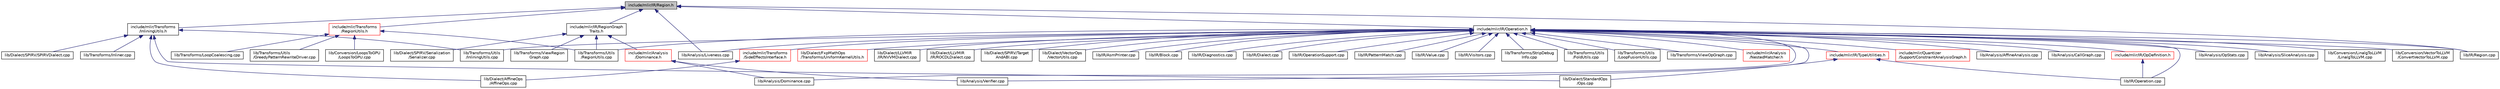 digraph "include/mlir/IR/Region.h"
{
  bgcolor="transparent";
  edge [fontname="Helvetica",fontsize="10",labelfontname="Helvetica",labelfontsize="10"];
  node [fontname="Helvetica",fontsize="10",shape=record];
  Node36 [label="include/mlir/IR/Region.h",height=0.2,width=0.4,color="black", fillcolor="grey75", style="filled", fontcolor="black"];
  Node36 -> Node37 [dir="back",color="midnightblue",fontsize="10",style="solid",fontname="Helvetica"];
  Node37 [label="include/mlir/IR/Operation.h",height=0.2,width=0.4,color="black",URL="$Operation_8h.html"];
  Node37 -> Node38 [dir="back",color="midnightblue",fontsize="10",style="solid",fontname="Helvetica"];
  Node38 [label="include/mlir/Analysis\l/NestedMatcher.h",height=0.2,width=0.4,color="red",URL="$NestedMatcher_8h.html"];
  Node37 -> Node42 [dir="back",color="midnightblue",fontsize="10",style="solid",fontname="Helvetica"];
  Node42 [label="include/mlir/IR/OpDefinition.h",height=0.2,width=0.4,color="red",URL="$OpDefinition_8h.html"];
  Node42 -> Node190 [dir="back",color="midnightblue",fontsize="10",style="solid",fontname="Helvetica"];
  Node190 [label="lib/IR/Operation.cpp",height=0.2,width=0.4,color="black",URL="$Operation_8cpp.html"];
  Node37 -> Node260 [dir="back",color="midnightblue",fontsize="10",style="solid",fontname="Helvetica"];
  Node260 [label="include/mlir/IR/TypeUtilities.h",height=0.2,width=0.4,color="red",URL="$TypeUtilities_8h.html"];
  Node260 -> Node109 [dir="back",color="midnightblue",fontsize="10",style="solid",fontname="Helvetica"];
  Node109 [label="lib/Dialect/StandardOps\l/Ops.cpp",height=0.2,width=0.4,color="black",URL="$Ops_8cpp.html"];
  Node260 -> Node190 [dir="back",color="midnightblue",fontsize="10",style="solid",fontname="Helvetica"];
  Node37 -> Node176 [dir="back",color="midnightblue",fontsize="10",style="solid",fontname="Helvetica"];
  Node176 [label="include/mlir/Quantizer\l/Support/ConstraintAnalysisGraph.h",height=0.2,width=0.4,color="red",URL="$ConstraintAnalysisGraph_8h.html"];
  Node37 -> Node262 [dir="back",color="midnightblue",fontsize="10",style="solid",fontname="Helvetica"];
  Node262 [label="include/mlir/Transforms\l/SideEffectsInterface.h",height=0.2,width=0.4,color="red",URL="$SideEffectsInterface_8h.html"];
  Node262 -> Node98 [dir="back",color="midnightblue",fontsize="10",style="solid",fontname="Helvetica"];
  Node98 [label="lib/Dialect/AffineOps\l/AffineOps.cpp",height=0.2,width=0.4,color="black",URL="$AffineOps_8cpp.html"];
  Node37 -> Node45 [dir="back",color="midnightblue",fontsize="10",style="solid",fontname="Helvetica"];
  Node45 [label="lib/Analysis/AffineAnalysis.cpp",height=0.2,width=0.4,color="black",URL="$AffineAnalysis_8cpp.html"];
  Node37 -> Node192 [dir="back",color="midnightblue",fontsize="10",style="solid",fontname="Helvetica"];
  Node192 [label="lib/Analysis/CallGraph.cpp",height=0.2,width=0.4,color="black",URL="$CallGraph_8cpp.html"];
  Node37 -> Node263 [dir="back",color="midnightblue",fontsize="10",style="solid",fontname="Helvetica"];
  Node263 [label="lib/Analysis/Dominance.cpp",height=0.2,width=0.4,color="black",URL="$Dominance_8cpp.html"];
  Node37 -> Node264 [dir="back",color="midnightblue",fontsize="10",style="solid",fontname="Helvetica"];
  Node264 [label="lib/Analysis/Liveness.cpp",height=0.2,width=0.4,color="black",URL="$Liveness_8cpp.html"];
  Node37 -> Node156 [dir="back",color="midnightblue",fontsize="10",style="solid",fontname="Helvetica"];
  Node156 [label="lib/Analysis/OpStats.cpp",height=0.2,width=0.4,color="black",URL="$OpStats_8cpp.html"];
  Node37 -> Node183 [dir="back",color="midnightblue",fontsize="10",style="solid",fontname="Helvetica"];
  Node183 [label="lib/Analysis/SliceAnalysis.cpp",height=0.2,width=0.4,color="black",URL="$SliceAnalysis_8cpp.html"];
  Node37 -> Node265 [dir="back",color="midnightblue",fontsize="10",style="solid",fontname="Helvetica"];
  Node265 [label="lib/Analysis/Verifier.cpp",height=0.2,width=0.4,color="black",URL="$Verifier_8cpp.html"];
  Node37 -> Node81 [dir="back",color="midnightblue",fontsize="10",style="solid",fontname="Helvetica"];
  Node81 [label="lib/Conversion/LinalgToLLVM\l/LinalgToLLVM.cpp",height=0.2,width=0.4,color="black",URL="$LinalgToLLVM_8cpp.html"];
  Node37 -> Node97 [dir="back",color="midnightblue",fontsize="10",style="solid",fontname="Helvetica"];
  Node97 [label="lib/Conversion/VectorToLLVM\l/ConvertVectorToLLVM.cpp",height=0.2,width=0.4,color="black",URL="$ConvertVectorToLLVM_8cpp.html"];
  Node37 -> Node211 [dir="back",color="midnightblue",fontsize="10",style="solid",fontname="Helvetica"];
  Node211 [label="lib/Dialect/FxpMathOps\l/Transforms/UniformKernelUtils.h",height=0.2,width=0.4,color="red",URL="$UniformKernelUtils_8h.html"];
  Node37 -> Node130 [dir="back",color="midnightblue",fontsize="10",style="solid",fontname="Helvetica"];
  Node130 [label="lib/Dialect/LLVMIR\l/IR/NVVMDialect.cpp",height=0.2,width=0.4,color="black",URL="$NVVMDialect_8cpp.html"];
  Node37 -> Node131 [dir="back",color="midnightblue",fontsize="10",style="solid",fontname="Helvetica"];
  Node131 [label="lib/Dialect/LLVMIR\l/IR/ROCDLDialect.cpp",height=0.2,width=0.4,color="black",URL="$ROCDLDialect_8cpp.html"];
  Node37 -> Node241 [dir="back",color="midnightblue",fontsize="10",style="solid",fontname="Helvetica"];
  Node241 [label="lib/Dialect/SPIRV/Target\lAndABI.cpp",height=0.2,width=0.4,color="black",URL="$TargetAndABI_8cpp.html"];
  Node37 -> Node112 [dir="back",color="midnightblue",fontsize="10",style="solid",fontname="Helvetica"];
  Node112 [label="lib/Dialect/VectorOps\l/VectorUtils.cpp",height=0.2,width=0.4,color="black",URL="$VectorUtils_8cpp.html"];
  Node37 -> Node186 [dir="back",color="midnightblue",fontsize="10",style="solid",fontname="Helvetica"];
  Node186 [label="lib/IR/AsmPrinter.cpp",height=0.2,width=0.4,color="black",URL="$AsmPrinter_8cpp.html"];
  Node37 -> Node242 [dir="back",color="midnightblue",fontsize="10",style="solid",fontname="Helvetica"];
  Node242 [label="lib/IR/Block.cpp",height=0.2,width=0.4,color="black",URL="$Block_8cpp.html"];
  Node37 -> Node266 [dir="back",color="midnightblue",fontsize="10",style="solid",fontname="Helvetica"];
  Node266 [label="lib/IR/Diagnostics.cpp",height=0.2,width=0.4,color="black",URL="$Diagnostics_8cpp.html"];
  Node37 -> Node252 [dir="back",color="midnightblue",fontsize="10",style="solid",fontname="Helvetica"];
  Node252 [label="lib/IR/Dialect.cpp",height=0.2,width=0.4,color="black",URL="$IR_2Dialect_8cpp.html"];
  Node37 -> Node190 [dir="back",color="midnightblue",fontsize="10",style="solid",fontname="Helvetica"];
  Node37 -> Node267 [dir="back",color="midnightblue",fontsize="10",style="solid",fontname="Helvetica"];
  Node267 [label="lib/IR/OperationSupport.cpp",height=0.2,width=0.4,color="black",URL="$OperationSupport_8cpp.html"];
  Node37 -> Node239 [dir="back",color="midnightblue",fontsize="10",style="solid",fontname="Helvetica"];
  Node239 [label="lib/IR/PatternMatch.cpp",height=0.2,width=0.4,color="black",URL="$PatternMatch_8cpp.html"];
  Node37 -> Node268 [dir="back",color="midnightblue",fontsize="10",style="solid",fontname="Helvetica"];
  Node268 [label="lib/IR/Region.cpp",height=0.2,width=0.4,color="black",URL="$Region_8cpp.html"];
  Node37 -> Node269 [dir="back",color="midnightblue",fontsize="10",style="solid",fontname="Helvetica"];
  Node269 [label="lib/IR/Value.cpp",height=0.2,width=0.4,color="black",URL="$Value_8cpp.html"];
  Node37 -> Node270 [dir="back",color="midnightblue",fontsize="10",style="solid",fontname="Helvetica"];
  Node270 [label="lib/IR/Visitors.cpp",height=0.2,width=0.4,color="black",URL="$Visitors_8cpp.html"];
  Node37 -> Node172 [dir="back",color="midnightblue",fontsize="10",style="solid",fontname="Helvetica"];
  Node172 [label="lib/Transforms/StripDebug\lInfo.cpp",height=0.2,width=0.4,color="black",URL="$StripDebugInfo_8cpp.html"];
  Node37 -> Node115 [dir="back",color="midnightblue",fontsize="10",style="solid",fontname="Helvetica"];
  Node115 [label="lib/Transforms/Utils\l/FoldUtils.cpp",height=0.2,width=0.4,color="black",URL="$FoldUtils_8cpp.html"];
  Node37 -> Node191 [dir="back",color="midnightblue",fontsize="10",style="solid",fontname="Helvetica"];
  Node191 [label="lib/Transforms/Utils\l/InliningUtils.cpp",height=0.2,width=0.4,color="black",URL="$InliningUtils_8cpp.html"];
  Node37 -> Node56 [dir="back",color="midnightblue",fontsize="10",style="solid",fontname="Helvetica"];
  Node56 [label="lib/Transforms/Utils\l/LoopFusionUtils.cpp",height=0.2,width=0.4,color="black",URL="$LoopFusionUtils_8cpp.html"];
  Node37 -> Node271 [dir="back",color="midnightblue",fontsize="10",style="solid",fontname="Helvetica"];
  Node271 [label="lib/Transforms/Utils\l/RegionUtils.cpp",height=0.2,width=0.4,color="black",URL="$RegionUtils_8cpp.html"];
  Node37 -> Node174 [dir="back",color="midnightblue",fontsize="10",style="solid",fontname="Helvetica"];
  Node174 [label="lib/Transforms/ViewOpGraph.cpp",height=0.2,width=0.4,color="black",URL="$ViewOpGraph_8cpp.html"];
  Node36 -> Node272 [dir="back",color="midnightblue",fontsize="10",style="solid",fontname="Helvetica"];
  Node272 [label="include/mlir/IR/RegionGraph\lTraits.h",height=0.2,width=0.4,color="black",URL="$RegionGraphTraits_8h.html"];
  Node272 -> Node273 [dir="back",color="midnightblue",fontsize="10",style="solid",fontname="Helvetica"];
  Node273 [label="include/mlir/Analysis\l/Dominance.h",height=0.2,width=0.4,color="red",URL="$Dominance_8h.html"];
  Node273 -> Node263 [dir="back",color="midnightblue",fontsize="10",style="solid",fontname="Helvetica"];
  Node273 -> Node265 [dir="back",color="midnightblue",fontsize="10",style="solid",fontname="Helvetica"];
  Node272 -> Node137 [dir="back",color="midnightblue",fontsize="10",style="solid",fontname="Helvetica"];
  Node137 [label="lib/Dialect/SPIRV/Serialization\l/Serializer.cpp",height=0.2,width=0.4,color="black",URL="$Serializer_8cpp.html"];
  Node272 -> Node271 [dir="back",color="midnightblue",fontsize="10",style="solid",fontname="Helvetica"];
  Node272 -> Node175 [dir="back",color="midnightblue",fontsize="10",style="solid",fontname="Helvetica"];
  Node175 [label="lib/Transforms/ViewRegion\lGraph.cpp",height=0.2,width=0.4,color="black",URL="$ViewRegionGraph_8cpp.html"];
  Node36 -> Node274 [dir="back",color="midnightblue",fontsize="10",style="solid",fontname="Helvetica"];
  Node274 [label="include/mlir/Transforms\l/InliningUtils.h",height=0.2,width=0.4,color="black",URL="$InliningUtils_8h.html"];
  Node274 -> Node98 [dir="back",color="midnightblue",fontsize="10",style="solid",fontname="Helvetica"];
  Node274 -> Node142 [dir="back",color="midnightblue",fontsize="10",style="solid",fontname="Helvetica"];
  Node142 [label="lib/Dialect/SPIRV/SPIRVDialect.cpp",height=0.2,width=0.4,color="black",URL="$SPIRVDialect_8cpp.html"];
  Node274 -> Node109 [dir="back",color="midnightblue",fontsize="10",style="solid",fontname="Helvetica"];
  Node274 -> Node168 [dir="back",color="midnightblue",fontsize="10",style="solid",fontname="Helvetica"];
  Node168 [label="lib/Transforms/Inliner.cpp",height=0.2,width=0.4,color="black",URL="$Inliner_8cpp.html"];
  Node274 -> Node191 [dir="back",color="midnightblue",fontsize="10",style="solid",fontname="Helvetica"];
  Node36 -> Node275 [dir="back",color="midnightblue",fontsize="10",style="solid",fontname="Helvetica"];
  Node275 [label="include/mlir/Transforms\l/RegionUtils.h",height=0.2,width=0.4,color="red",URL="$RegionUtils_8h.html"];
  Node275 -> Node93 [dir="back",color="midnightblue",fontsize="10",style="solid",fontname="Helvetica"];
  Node93 [label="lib/Conversion/LoopsToGPU\l/LoopsToGPU.cpp",height=0.2,width=0.4,color="black",URL="$LoopsToGPU_8cpp.html"];
  Node275 -> Node114 [dir="back",color="midnightblue",fontsize="10",style="solid",fontname="Helvetica"];
  Node114 [label="lib/Transforms/LoopCoalescing.cpp",height=0.2,width=0.4,color="black",URL="$LoopCoalescing_8cpp.html"];
  Node275 -> Node116 [dir="back",color="midnightblue",fontsize="10",style="solid",fontname="Helvetica"];
  Node116 [label="lib/Transforms/Utils\l/GreedyPatternRewriteDriver.cpp",height=0.2,width=0.4,color="black",URL="$GreedyPatternRewriteDriver_8cpp.html"];
  Node275 -> Node271 [dir="back",color="midnightblue",fontsize="10",style="solid",fontname="Helvetica"];
  Node36 -> Node264 [dir="back",color="midnightblue",fontsize="10",style="solid",fontname="Helvetica"];
  Node36 -> Node268 [dir="back",color="midnightblue",fontsize="10",style="solid",fontname="Helvetica"];
}
